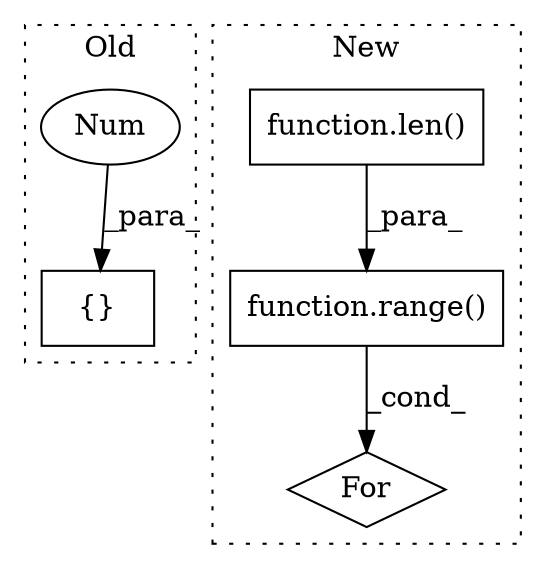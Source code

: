 digraph G {
subgraph cluster0 {
1 [label="{}" a="59" s="4616,4621" l="1,0" shape="box"];
5 [label="Num" a="76" s="4617" l="1" shape="ellipse"];
label = "Old";
style="dotted";
}
subgraph cluster1 {
2 [label="function.len()" a="75" s="5418,5438" l="4,1" shape="box"];
3 [label="function.range()" a="75" s="5412,5439" l="6,1" shape="box"];
4 [label="For" a="107" s="5403,5440" l="4,14" shape="diamond"];
label = "New";
style="dotted";
}
2 -> 3 [label="_para_"];
3 -> 4 [label="_cond_"];
5 -> 1 [label="_para_"];
}